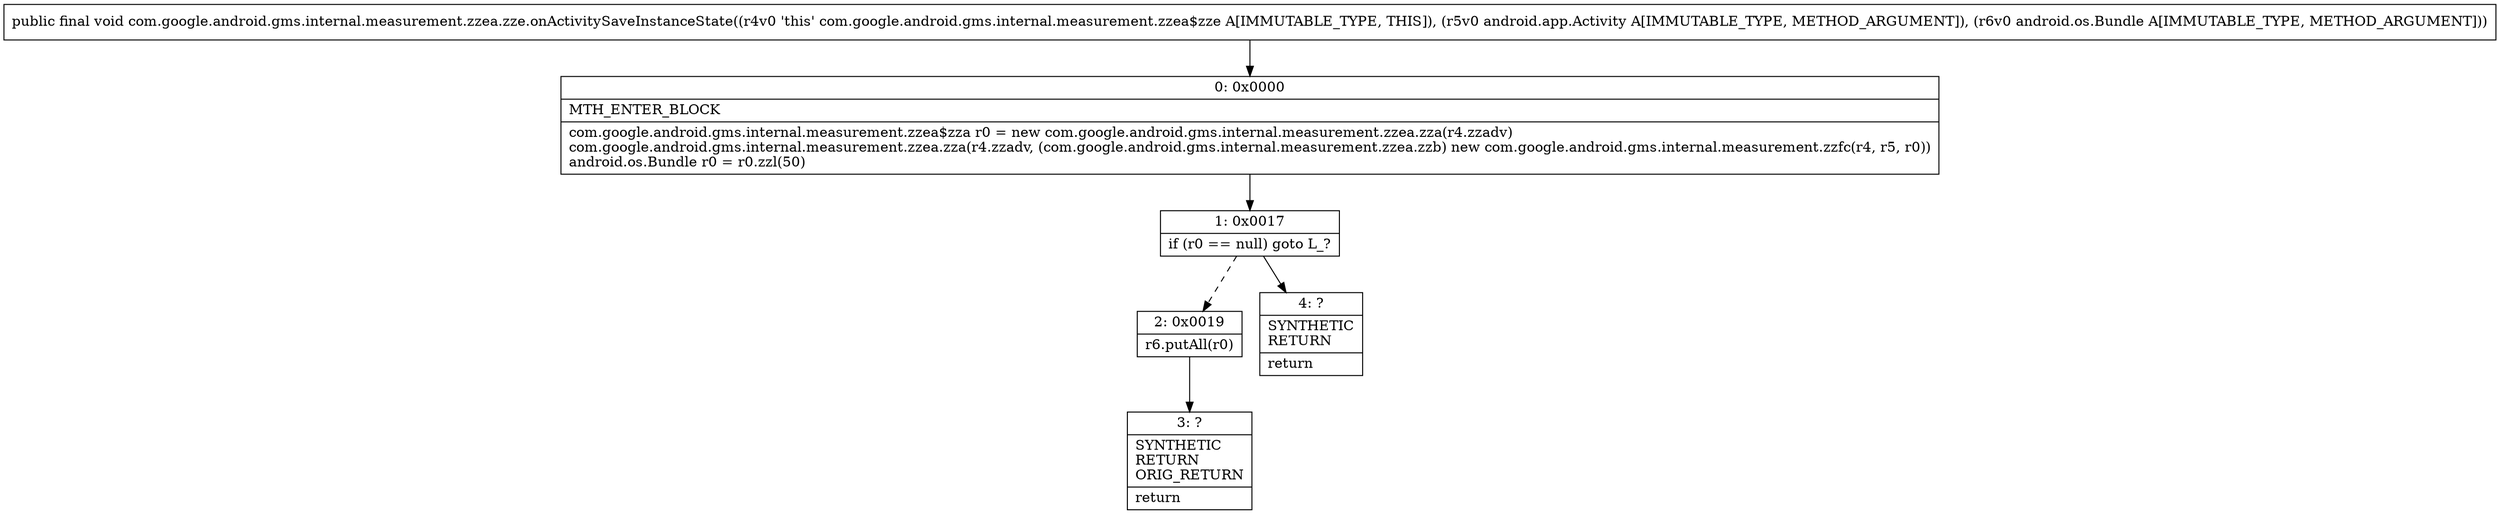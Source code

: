 digraph "CFG forcom.google.android.gms.internal.measurement.zzea.zze.onActivitySaveInstanceState(Landroid\/app\/Activity;Landroid\/os\/Bundle;)V" {
Node_0 [shape=record,label="{0\:\ 0x0000|MTH_ENTER_BLOCK\l|com.google.android.gms.internal.measurement.zzea$zza r0 = new com.google.android.gms.internal.measurement.zzea.zza(r4.zzadv)\lcom.google.android.gms.internal.measurement.zzea.zza(r4.zzadv, (com.google.android.gms.internal.measurement.zzea.zzb) new com.google.android.gms.internal.measurement.zzfc(r4, r5, r0))\landroid.os.Bundle r0 = r0.zzl(50)\l}"];
Node_1 [shape=record,label="{1\:\ 0x0017|if (r0 == null) goto L_?\l}"];
Node_2 [shape=record,label="{2\:\ 0x0019|r6.putAll(r0)\l}"];
Node_3 [shape=record,label="{3\:\ ?|SYNTHETIC\lRETURN\lORIG_RETURN\l|return\l}"];
Node_4 [shape=record,label="{4\:\ ?|SYNTHETIC\lRETURN\l|return\l}"];
MethodNode[shape=record,label="{public final void com.google.android.gms.internal.measurement.zzea.zze.onActivitySaveInstanceState((r4v0 'this' com.google.android.gms.internal.measurement.zzea$zze A[IMMUTABLE_TYPE, THIS]), (r5v0 android.app.Activity A[IMMUTABLE_TYPE, METHOD_ARGUMENT]), (r6v0 android.os.Bundle A[IMMUTABLE_TYPE, METHOD_ARGUMENT])) }"];
MethodNode -> Node_0;
Node_0 -> Node_1;
Node_1 -> Node_2[style=dashed];
Node_1 -> Node_4;
Node_2 -> Node_3;
}

